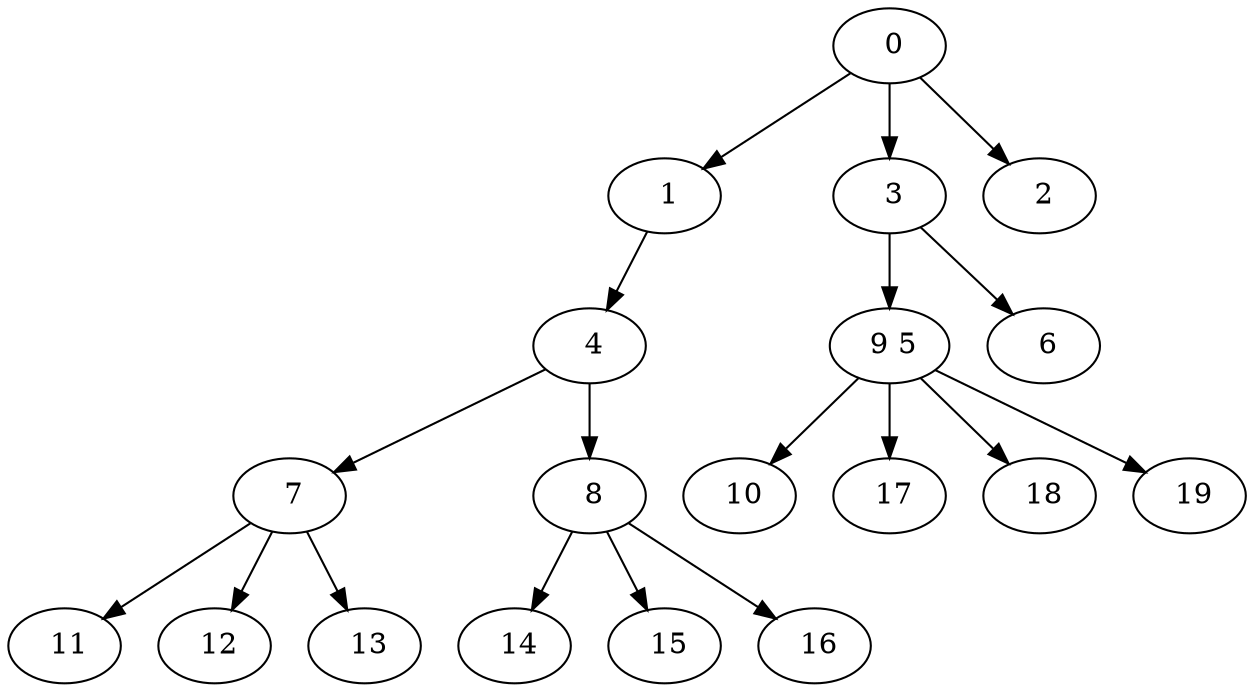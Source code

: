 digraph mytree {
" 0" -> " 1";
" 0" -> " 3";
" 0" -> " 2";
" 1" -> " 4";
" 9 5" -> " 10";
" 9 5" -> " 17";
" 9 5" -> " 18";
" 9 5" -> " 19";
" 3" -> " 9 5";
" 3" -> " 6";
" 4" -> " 7";
" 4" -> " 8";
" 7" -> " 11";
" 7" -> " 12";
" 7" -> " 13";
" 8" -> " 14";
" 8" -> " 15";
" 8" -> " 16";
" 2";
" 11";
" 12";
" 13";
" 14";
" 15";
" 16";
" 6";
" 10";
" 17";
" 18";
" 19";
}
